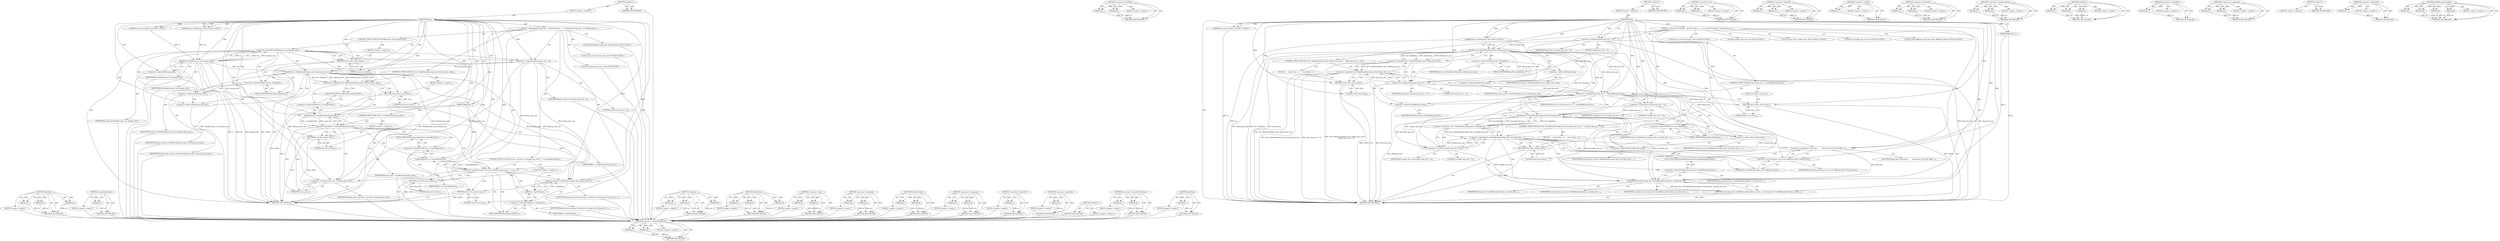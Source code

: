 digraph "getPixels" {
vulnerable_130 [label=<(METHOD,&lt;operator&gt;.indirectFieldAccess)>];
vulnerable_131 [label=<(PARAM,p1)>];
vulnerable_132 [label=<(PARAM,p2)>];
vulnerable_133 [label=<(BLOCK,&lt;empty&gt;,&lt;empty&gt;)>];
vulnerable_134 [label=<(METHOD_RETURN,ANY)>];
vulnerable_153 [label=<(METHOD,&lt;operator&gt;.lessThan)>];
vulnerable_154 [label=<(PARAM,p1)>];
vulnerable_155 [label=<(PARAM,p2)>];
vulnerable_156 [label=<(BLOCK,&lt;empty&gt;,&lt;empty&gt;)>];
vulnerable_157 [label=<(METHOD_RETURN,ANY)>];
vulnerable_6 [label=<(METHOD,&lt;global&gt;)<SUB>1</SUB>>];
vulnerable_7 [label=<(BLOCK,&lt;empty&gt;,&lt;empty&gt;)<SUB>1</SUB>>];
vulnerable_8 [label=<(METHOD,Read)<SUB>1</SUB>>];
vulnerable_9 [label="<(PARAM,const base::Pickle* m)<SUB>1</SUB>>"];
vulnerable_10 [label="<(PARAM,base::PickleIterator* iter)<SUB>2</SUB>>"];
vulnerable_11 [label=<(PARAM,SkBitmap* r)<SUB>3</SUB>>];
vulnerable_12 [label=<(BLOCK,{
  const char* fixed_data;
  int fixed_data_si...,{
  const char* fixed_data;
  int fixed_data_si...)<SUB>3</SUB>>];
vulnerable_13 [label="<(LOCAL,const char* fixed_data: char*)<SUB>4</SUB>>"];
vulnerable_14 [label="<(LOCAL,int fixed_data_size: int)<SUB>5</SUB>>"];
vulnerable_15 [label=<(&lt;operator&gt;.assignment,fixed_data_size = 0)<SUB>5</SUB>>];
vulnerable_16 [label=<(IDENTIFIER,fixed_data_size,fixed_data_size = 0)<SUB>5</SUB>>];
vulnerable_17 [label=<(LITERAL,0,fixed_data_size = 0)<SUB>5</SUB>>];
vulnerable_18 [label=<(CONTROL_STRUCTURE,IF,if (!iter-&gt;ReadData(&amp;fixed_data, &amp;fixed_data_size) ||
     (fixed_data_size &lt;= 0)))<SUB>6</SUB>>];
vulnerable_19 [label=<(&lt;operator&gt;.logicalOr,!iter-&gt;ReadData(&amp;fixed_data, &amp;fixed_data_size) ...)<SUB>6</SUB>>];
vulnerable_20 [label=<(&lt;operator&gt;.logicalNot,!iter-&gt;ReadData(&amp;fixed_data, &amp;fixed_data_size))<SUB>6</SUB>>];
vulnerable_21 [label=<(ReadData,iter-&gt;ReadData(&amp;fixed_data, &amp;fixed_data_size))<SUB>6</SUB>>];
vulnerable_22 [label=<(&lt;operator&gt;.indirectFieldAccess,iter-&gt;ReadData)<SUB>6</SUB>>];
vulnerable_23 [label=<(IDENTIFIER,iter,iter-&gt;ReadData(&amp;fixed_data, &amp;fixed_data_size))<SUB>6</SUB>>];
vulnerable_24 [label=<(FIELD_IDENTIFIER,ReadData,ReadData)<SUB>6</SUB>>];
vulnerable_25 [label=<(&lt;operator&gt;.addressOf,&amp;fixed_data)<SUB>6</SUB>>];
vulnerable_26 [label=<(IDENTIFIER,fixed_data,iter-&gt;ReadData(&amp;fixed_data, &amp;fixed_data_size))<SUB>6</SUB>>];
vulnerable_27 [label=<(&lt;operator&gt;.addressOf,&amp;fixed_data_size)<SUB>6</SUB>>];
vulnerable_28 [label=<(IDENTIFIER,fixed_data_size,iter-&gt;ReadData(&amp;fixed_data, &amp;fixed_data_size))<SUB>6</SUB>>];
vulnerable_29 [label=<(&lt;operator&gt;.lessEqualsThan,fixed_data_size &lt;= 0)<SUB>7</SUB>>];
vulnerable_30 [label=<(IDENTIFIER,fixed_data_size,fixed_data_size &lt;= 0)<SUB>7</SUB>>];
vulnerable_31 [label=<(LITERAL,0,fixed_data_size &lt;= 0)<SUB>7</SUB>>];
vulnerable_32 [label=<(BLOCK,{
     return false;
  },{
     return false;
  })<SUB>7</SUB>>];
vulnerable_33 [label=<(RETURN,return false;,return false;)<SUB>8</SUB>>];
vulnerable_34 [label=<(LITERAL,false,return false;)<SUB>8</SUB>>];
vulnerable_35 [label=<(CONTROL_STRUCTURE,IF,if (fixed_data_size != sizeof(SkBitmap_Data)))<SUB>10</SUB>>];
vulnerable_36 [label=<(&lt;operator&gt;.notEquals,fixed_data_size != sizeof(SkBitmap_Data))<SUB>10</SUB>>];
vulnerable_37 [label=<(IDENTIFIER,fixed_data_size,fixed_data_size != sizeof(SkBitmap_Data))<SUB>10</SUB>>];
vulnerable_38 [label=<(&lt;operator&gt;.sizeOf,sizeof(SkBitmap_Data))<SUB>10</SUB>>];
vulnerable_39 [label=<(IDENTIFIER,SkBitmap_Data,sizeof(SkBitmap_Data))<SUB>10</SUB>>];
vulnerable_40 [label=<(BLOCK,&lt;empty&gt;,&lt;empty&gt;)<SUB>11</SUB>>];
vulnerable_41 [label=<(RETURN,return false;,return false;)<SUB>11</SUB>>];
vulnerable_42 [label=<(LITERAL,false,return false;)<SUB>11</SUB>>];
vulnerable_43 [label="<(LOCAL,const char* variable_data: char*)<SUB>13</SUB>>"];
vulnerable_44 [label="<(LOCAL,int variable_data_size: int)<SUB>14</SUB>>"];
vulnerable_45 [label=<(&lt;operator&gt;.assignment,variable_data_size = 0)<SUB>14</SUB>>];
vulnerable_46 [label=<(IDENTIFIER,variable_data_size,variable_data_size = 0)<SUB>14</SUB>>];
vulnerable_47 [label=<(LITERAL,0,variable_data_size = 0)<SUB>14</SUB>>];
vulnerable_48 [label=<(CONTROL_STRUCTURE,IF,if (!iter-&gt;ReadData(&amp;variable_data, &amp;variable_data_size) ||
     (variable_data_size &lt; 0)))<SUB>15</SUB>>];
vulnerable_49 [label=<(&lt;operator&gt;.logicalOr,!iter-&gt;ReadData(&amp;variable_data, &amp;variable_data_...)<SUB>15</SUB>>];
vulnerable_50 [label=<(&lt;operator&gt;.logicalNot,!iter-&gt;ReadData(&amp;variable_data, &amp;variable_data_...)<SUB>15</SUB>>];
vulnerable_51 [label=<(ReadData,iter-&gt;ReadData(&amp;variable_data, &amp;variable_data_s...)<SUB>15</SUB>>];
vulnerable_52 [label=<(&lt;operator&gt;.indirectFieldAccess,iter-&gt;ReadData)<SUB>15</SUB>>];
vulnerable_53 [label=<(IDENTIFIER,iter,iter-&gt;ReadData(&amp;variable_data, &amp;variable_data_s...)<SUB>15</SUB>>];
vulnerable_54 [label=<(FIELD_IDENTIFIER,ReadData,ReadData)<SUB>15</SUB>>];
vulnerable_55 [label=<(&lt;operator&gt;.addressOf,&amp;variable_data)<SUB>15</SUB>>];
vulnerable_56 [label=<(IDENTIFIER,variable_data,iter-&gt;ReadData(&amp;variable_data, &amp;variable_data_s...)<SUB>15</SUB>>];
vulnerable_57 [label=<(&lt;operator&gt;.addressOf,&amp;variable_data_size)<SUB>15</SUB>>];
vulnerable_58 [label=<(IDENTIFIER,variable_data_size,iter-&gt;ReadData(&amp;variable_data, &amp;variable_data_s...)<SUB>15</SUB>>];
vulnerable_59 [label=<(&lt;operator&gt;.lessThan,variable_data_size &lt; 0)<SUB>16</SUB>>];
vulnerable_60 [label=<(IDENTIFIER,variable_data_size,variable_data_size &lt; 0)<SUB>16</SUB>>];
vulnerable_61 [label=<(LITERAL,0,variable_data_size &lt; 0)<SUB>16</SUB>>];
vulnerable_62 [label=<(BLOCK,{
     return false;
  },{
     return false;
  })<SUB>16</SUB>>];
vulnerable_63 [label=<(RETURN,return false;,return false;)<SUB>17</SUB>>];
vulnerable_64 [label=<(LITERAL,false,return false;)<SUB>17</SUB>>];
vulnerable_65 [label="<(LOCAL,const SkBitmap_Data* bmp_data: SkBitmap_Data*)<SUB>19</SUB>>"];
vulnerable_66 [label=<(&lt;operator&gt;.assignment,* bmp_data =
      reinterpret_cast&lt;const SkBit...)<SUB>19</SUB>>];
vulnerable_67 [label=<(IDENTIFIER,bmp_data,* bmp_data =
      reinterpret_cast&lt;const SkBit...)<SUB>19</SUB>>];
vulnerable_68 [label=<(&lt;operator&gt;.cast,reinterpret_cast&lt;const SkBitmap_Data*&gt;(fixed_data))<SUB>20</SUB>>];
vulnerable_69 [label=<(UNKNOWN,const SkBitmap_Data*,const SkBitmap_Data*)<SUB>20</SUB>>];
vulnerable_70 [label=<(IDENTIFIER,fixed_data,reinterpret_cast&lt;const SkBitmap_Data*&gt;(fixed_data))<SUB>20</SUB>>];
vulnerable_71 [label=<(RETURN,return bmp_data-&gt;InitSkBitmapFromData(r, variab...,return bmp_data-&gt;InitSkBitmapFromData(r, variab...)<SUB>21</SUB>>];
vulnerable_72 [label=<(InitSkBitmapFromData,bmp_data-&gt;InitSkBitmapFromData(r, variable_data...)<SUB>21</SUB>>];
vulnerable_73 [label=<(&lt;operator&gt;.indirectFieldAccess,bmp_data-&gt;InitSkBitmapFromData)<SUB>21</SUB>>];
vulnerable_74 [label=<(IDENTIFIER,bmp_data,bmp_data-&gt;InitSkBitmapFromData(r, variable_data...)<SUB>21</SUB>>];
vulnerable_75 [label=<(FIELD_IDENTIFIER,InitSkBitmapFromData,InitSkBitmapFromData)<SUB>21</SUB>>];
vulnerable_76 [label=<(IDENTIFIER,r,bmp_data-&gt;InitSkBitmapFromData(r, variable_data...)<SUB>21</SUB>>];
vulnerable_77 [label=<(IDENTIFIER,variable_data,bmp_data-&gt;InitSkBitmapFromData(r, variable_data...)<SUB>21</SUB>>];
vulnerable_78 [label=<(IDENTIFIER,variable_data_size,bmp_data-&gt;InitSkBitmapFromData(r, variable_data...)<SUB>21</SUB>>];
vulnerable_79 [label=<(METHOD_RETURN,bool)<SUB>1</SUB>>];
vulnerable_81 [label=<(METHOD_RETURN,ANY)<SUB>1</SUB>>];
vulnerable_158 [label=<(METHOD,&lt;operator&gt;.cast)>];
vulnerable_159 [label=<(PARAM,p1)>];
vulnerable_160 [label=<(PARAM,p2)>];
vulnerable_161 [label=<(BLOCK,&lt;empty&gt;,&lt;empty&gt;)>];
vulnerable_162 [label=<(METHOD_RETURN,ANY)>];
vulnerable_115 [label=<(METHOD,&lt;operator&gt;.logicalOr)>];
vulnerable_116 [label=<(PARAM,p1)>];
vulnerable_117 [label=<(PARAM,p2)>];
vulnerable_118 [label=<(BLOCK,&lt;empty&gt;,&lt;empty&gt;)>];
vulnerable_119 [label=<(METHOD_RETURN,ANY)>];
vulnerable_149 [label=<(METHOD,&lt;operator&gt;.sizeOf)>];
vulnerable_150 [label=<(PARAM,p1)>];
vulnerable_151 [label=<(BLOCK,&lt;empty&gt;,&lt;empty&gt;)>];
vulnerable_152 [label=<(METHOD_RETURN,ANY)>];
vulnerable_144 [label=<(METHOD,&lt;operator&gt;.notEquals)>];
vulnerable_145 [label=<(PARAM,p1)>];
vulnerable_146 [label=<(PARAM,p2)>];
vulnerable_147 [label=<(BLOCK,&lt;empty&gt;,&lt;empty&gt;)>];
vulnerable_148 [label=<(METHOD_RETURN,ANY)>];
vulnerable_139 [label=<(METHOD,&lt;operator&gt;.lessEqualsThan)>];
vulnerable_140 [label=<(PARAM,p1)>];
vulnerable_141 [label=<(PARAM,p2)>];
vulnerable_142 [label=<(BLOCK,&lt;empty&gt;,&lt;empty&gt;)>];
vulnerable_143 [label=<(METHOD_RETURN,ANY)>];
vulnerable_124 [label=<(METHOD,ReadData)>];
vulnerable_125 [label=<(PARAM,p1)>];
vulnerable_126 [label=<(PARAM,p2)>];
vulnerable_127 [label=<(PARAM,p3)>];
vulnerable_128 [label=<(BLOCK,&lt;empty&gt;,&lt;empty&gt;)>];
vulnerable_129 [label=<(METHOD_RETURN,ANY)>];
vulnerable_120 [label=<(METHOD,&lt;operator&gt;.logicalNot)>];
vulnerable_121 [label=<(PARAM,p1)>];
vulnerable_122 [label=<(BLOCK,&lt;empty&gt;,&lt;empty&gt;)>];
vulnerable_123 [label=<(METHOD_RETURN,ANY)>];
vulnerable_110 [label=<(METHOD,&lt;operator&gt;.assignment)>];
vulnerable_111 [label=<(PARAM,p1)>];
vulnerable_112 [label=<(PARAM,p2)>];
vulnerable_113 [label=<(BLOCK,&lt;empty&gt;,&lt;empty&gt;)>];
vulnerable_114 [label=<(METHOD_RETURN,ANY)>];
vulnerable_104 [label=<(METHOD,&lt;global&gt;)<SUB>1</SUB>>];
vulnerable_105 [label=<(BLOCK,&lt;empty&gt;,&lt;empty&gt;)>];
vulnerable_106 [label=<(METHOD_RETURN,ANY)>];
vulnerable_135 [label=<(METHOD,&lt;operator&gt;.addressOf)>];
vulnerable_136 [label=<(PARAM,p1)>];
vulnerable_137 [label=<(BLOCK,&lt;empty&gt;,&lt;empty&gt;)>];
vulnerable_138 [label=<(METHOD_RETURN,ANY)>];
vulnerable_163 [label=<(METHOD,InitSkBitmapFromData)>];
vulnerable_164 [label=<(PARAM,p1)>];
vulnerable_165 [label=<(PARAM,p2)>];
vulnerable_166 [label=<(PARAM,p3)>];
vulnerable_167 [label=<(PARAM,p4)>];
vulnerable_168 [label=<(BLOCK,&lt;empty&gt;,&lt;empty&gt;)>];
vulnerable_169 [label=<(METHOD_RETURN,ANY)>];
fixed_121 [label=<(METHOD,ReadData)>];
fixed_122 [label=<(PARAM,p1)>];
fixed_123 [label=<(PARAM,p2)>];
fixed_124 [label=<(PARAM,p3)>];
fixed_125 [label=<(BLOCK,&lt;empty&gt;,&lt;empty&gt;)>];
fixed_126 [label=<(METHOD_RETURN,ANY)>];
fixed_147 [label=<(METHOD,computeByteSize)>];
fixed_148 [label=<(PARAM,p1)>];
fixed_149 [label=<(BLOCK,&lt;empty&gt;,&lt;empty&gt;)>];
fixed_150 [label=<(METHOD_RETURN,ANY)>];
fixed_6 [label=<(METHOD,&lt;global&gt;)<SUB>1</SUB>>];
fixed_7 [label=<(BLOCK,&lt;empty&gt;,&lt;empty&gt;)<SUB>1</SUB>>];
fixed_8 [label=<(METHOD,Read)<SUB>1</SUB>>];
fixed_9 [label="<(PARAM,const base::Pickle* m)<SUB>1</SUB>>"];
fixed_10 [label="<(PARAM,base::PickleIterator* iter)<SUB>2</SUB>>"];
fixed_11 [label=<(PARAM,SkBitmap* r)<SUB>3</SUB>>];
fixed_12 [label=<(BLOCK,{
  SkImageInfo image_info;
  if (!ReadParam(m,...,{
  SkImageInfo image_info;
  if (!ReadParam(m,...)<SUB>3</SUB>>];
fixed_13 [label="<(LOCAL,SkImageInfo image_info: SkImageInfo)<SUB>4</SUB>>"];
fixed_14 [label=<(CONTROL_STRUCTURE,IF,if (!ReadParam(m, iter, &amp;image_info)))<SUB>5</SUB>>];
fixed_15 [label=<(&lt;operator&gt;.logicalNot,!ReadParam(m, iter, &amp;image_info))<SUB>5</SUB>>];
fixed_16 [label=<(ReadParam,ReadParam(m, iter, &amp;image_info))<SUB>5</SUB>>];
fixed_17 [label=<(IDENTIFIER,m,ReadParam(m, iter, &amp;image_info))<SUB>5</SUB>>];
fixed_18 [label=<(IDENTIFIER,iter,ReadParam(m, iter, &amp;image_info))<SUB>5</SUB>>];
fixed_19 [label=<(&lt;operator&gt;.addressOf,&amp;image_info)<SUB>5</SUB>>];
fixed_20 [label=<(IDENTIFIER,image_info,ReadParam(m, iter, &amp;image_info))<SUB>5</SUB>>];
fixed_21 [label=<(BLOCK,&lt;empty&gt;,&lt;empty&gt;)<SUB>6</SUB>>];
fixed_22 [label=<(RETURN,return false;,return false;)<SUB>6</SUB>>];
fixed_23 [label=<(LITERAL,false,return false;)<SUB>6</SUB>>];
fixed_24 [label="<(LOCAL,const char* bitmap_data: char*)<SUB>8</SUB>>"];
fixed_25 [label="<(LOCAL,int bitmap_data_size: int)<SUB>9</SUB>>"];
fixed_26 [label=<(&lt;operator&gt;.assignment,bitmap_data_size = 0)<SUB>9</SUB>>];
fixed_27 [label=<(IDENTIFIER,bitmap_data_size,bitmap_data_size = 0)<SUB>9</SUB>>];
fixed_28 [label=<(LITERAL,0,bitmap_data_size = 0)<SUB>9</SUB>>];
fixed_29 [label=<(CONTROL_STRUCTURE,IF,if (!iter-&gt;ReadData(&amp;bitmap_data, &amp;bitmap_data_size)))<SUB>10</SUB>>];
fixed_30 [label=<(&lt;operator&gt;.logicalNot,!iter-&gt;ReadData(&amp;bitmap_data, &amp;bitmap_data_size))<SUB>10</SUB>>];
fixed_31 [label=<(ReadData,iter-&gt;ReadData(&amp;bitmap_data, &amp;bitmap_data_size))<SUB>10</SUB>>];
fixed_32 [label=<(&lt;operator&gt;.indirectFieldAccess,iter-&gt;ReadData)<SUB>10</SUB>>];
fixed_33 [label=<(IDENTIFIER,iter,iter-&gt;ReadData(&amp;bitmap_data, &amp;bitmap_data_size))<SUB>10</SUB>>];
fixed_34 [label=<(FIELD_IDENTIFIER,ReadData,ReadData)<SUB>10</SUB>>];
fixed_35 [label=<(&lt;operator&gt;.addressOf,&amp;bitmap_data)<SUB>10</SUB>>];
fixed_36 [label=<(IDENTIFIER,bitmap_data,iter-&gt;ReadData(&amp;bitmap_data, &amp;bitmap_data_size))<SUB>10</SUB>>];
fixed_37 [label=<(&lt;operator&gt;.addressOf,&amp;bitmap_data_size)<SUB>10</SUB>>];
fixed_38 [label=<(IDENTIFIER,bitmap_data_size,iter-&gt;ReadData(&amp;bitmap_data, &amp;bitmap_data_size))<SUB>10</SUB>>];
fixed_39 [label=<(BLOCK,&lt;empty&gt;,&lt;empty&gt;)<SUB>11</SUB>>];
fixed_40 [label=<(RETURN,return false;,return false;)<SUB>11</SUB>>];
fixed_41 [label=<(LITERAL,false,return false;)<SUB>11</SUB>>];
fixed_42 [label=<(CONTROL_STRUCTURE,IF,if (!r-&gt;tryAllocPixels(image_info)))<SUB>14</SUB>>];
fixed_43 [label=<(&lt;operator&gt;.logicalNot,!r-&gt;tryAllocPixels(image_info))<SUB>14</SUB>>];
fixed_44 [label=<(tryAllocPixels,r-&gt;tryAllocPixels(image_info))<SUB>14</SUB>>];
fixed_45 [label=<(&lt;operator&gt;.indirectFieldAccess,r-&gt;tryAllocPixels)<SUB>14</SUB>>];
fixed_46 [label=<(IDENTIFIER,r,r-&gt;tryAllocPixels(image_info))<SUB>14</SUB>>];
fixed_47 [label=<(FIELD_IDENTIFIER,tryAllocPixels,tryAllocPixels)<SUB>14</SUB>>];
fixed_48 [label=<(IDENTIFIER,image_info,r-&gt;tryAllocPixels(image_info))<SUB>14</SUB>>];
fixed_49 [label=<(BLOCK,&lt;empty&gt;,&lt;empty&gt;)<SUB>15</SUB>>];
fixed_50 [label=<(RETURN,return false;,return false;)<SUB>15</SUB>>];
fixed_51 [label=<(LITERAL,false,return false;)<SUB>15</SUB>>];
fixed_52 [label=<(CONTROL_STRUCTURE,IF,if (static_cast&lt;size_t&gt;(bitmap_data_size) != r-&gt;computeByteSize()))<SUB>17</SUB>>];
fixed_53 [label=<(&lt;operator&gt;.notEquals,static_cast&lt;size_t&gt;(bitmap_data_size) != r-&gt;com...)<SUB>17</SUB>>];
fixed_54 [label=<(&lt;operator&gt;.cast,static_cast&lt;size_t&gt;(bitmap_data_size))<SUB>17</SUB>>];
fixed_55 [label=<(UNKNOWN,size_t,size_t)<SUB>17</SUB>>];
fixed_56 [label=<(IDENTIFIER,bitmap_data_size,static_cast&lt;size_t&gt;(bitmap_data_size))<SUB>17</SUB>>];
fixed_57 [label=<(computeByteSize,r-&gt;computeByteSize())<SUB>17</SUB>>];
fixed_58 [label=<(&lt;operator&gt;.indirectFieldAccess,r-&gt;computeByteSize)<SUB>17</SUB>>];
fixed_59 [label=<(IDENTIFIER,r,r-&gt;computeByteSize())<SUB>17</SUB>>];
fixed_60 [label=<(FIELD_IDENTIFIER,computeByteSize,computeByteSize)<SUB>17</SUB>>];
fixed_61 [label=<(BLOCK,&lt;empty&gt;,&lt;empty&gt;)<SUB>18</SUB>>];
fixed_62 [label=<(RETURN,return false;,return false;)<SUB>18</SUB>>];
fixed_63 [label=<(LITERAL,false,return false;)<SUB>18</SUB>>];
fixed_64 [label=<(memcpy,memcpy(r-&gt;getPixels(), bitmap_data, bitmap_data...)<SUB>19</SUB>>];
fixed_65 [label=<(getPixels,r-&gt;getPixels())<SUB>19</SUB>>];
fixed_66 [label=<(&lt;operator&gt;.indirectFieldAccess,r-&gt;getPixels)<SUB>19</SUB>>];
fixed_67 [label=<(IDENTIFIER,r,r-&gt;getPixels())<SUB>19</SUB>>];
fixed_68 [label=<(FIELD_IDENTIFIER,getPixels,getPixels)<SUB>19</SUB>>];
fixed_69 [label=<(IDENTIFIER,bitmap_data,memcpy(r-&gt;getPixels(), bitmap_data, bitmap_data...)<SUB>19</SUB>>];
fixed_70 [label=<(IDENTIFIER,bitmap_data_size,memcpy(r-&gt;getPixels(), bitmap_data, bitmap_data...)<SUB>19</SUB>>];
fixed_71 [label=<(RETURN,return true;,return true;)<SUB>20</SUB>>];
fixed_72 [label=<(LITERAL,true,return true;)<SUB>20</SUB>>];
fixed_73 [label=<(METHOD_RETURN,bool)<SUB>1</SUB>>];
fixed_75 [label=<(METHOD_RETURN,ANY)<SUB>1</SUB>>];
fixed_151 [label=<(METHOD,memcpy)>];
fixed_152 [label=<(PARAM,p1)>];
fixed_153 [label=<(PARAM,p2)>];
fixed_154 [label=<(PARAM,p3)>];
fixed_155 [label=<(BLOCK,&lt;empty&gt;,&lt;empty&gt;)>];
fixed_156 [label=<(METHOD_RETURN,ANY)>];
fixed_106 [label=<(METHOD,ReadParam)>];
fixed_107 [label=<(PARAM,p1)>];
fixed_108 [label=<(PARAM,p2)>];
fixed_109 [label=<(PARAM,p3)>];
fixed_110 [label=<(BLOCK,&lt;empty&gt;,&lt;empty&gt;)>];
fixed_111 [label=<(METHOD_RETURN,ANY)>];
fixed_142 [label=<(METHOD,&lt;operator&gt;.cast)>];
fixed_143 [label=<(PARAM,p1)>];
fixed_144 [label=<(PARAM,p2)>];
fixed_145 [label=<(BLOCK,&lt;empty&gt;,&lt;empty&gt;)>];
fixed_146 [label=<(METHOD_RETURN,ANY)>];
fixed_137 [label=<(METHOD,&lt;operator&gt;.notEquals)>];
fixed_138 [label=<(PARAM,p1)>];
fixed_139 [label=<(PARAM,p2)>];
fixed_140 [label=<(BLOCK,&lt;empty&gt;,&lt;empty&gt;)>];
fixed_141 [label=<(METHOD_RETURN,ANY)>];
fixed_132 [label=<(METHOD,tryAllocPixels)>];
fixed_133 [label=<(PARAM,p1)>];
fixed_134 [label=<(PARAM,p2)>];
fixed_135 [label=<(BLOCK,&lt;empty&gt;,&lt;empty&gt;)>];
fixed_136 [label=<(METHOD_RETURN,ANY)>];
fixed_116 [label=<(METHOD,&lt;operator&gt;.assignment)>];
fixed_117 [label=<(PARAM,p1)>];
fixed_118 [label=<(PARAM,p2)>];
fixed_119 [label=<(BLOCK,&lt;empty&gt;,&lt;empty&gt;)>];
fixed_120 [label=<(METHOD_RETURN,ANY)>];
fixed_112 [label=<(METHOD,&lt;operator&gt;.addressOf)>];
fixed_113 [label=<(PARAM,p1)>];
fixed_114 [label=<(BLOCK,&lt;empty&gt;,&lt;empty&gt;)>];
fixed_115 [label=<(METHOD_RETURN,ANY)>];
fixed_102 [label=<(METHOD,&lt;operator&gt;.logicalNot)>];
fixed_103 [label=<(PARAM,p1)>];
fixed_104 [label=<(BLOCK,&lt;empty&gt;,&lt;empty&gt;)>];
fixed_105 [label=<(METHOD_RETURN,ANY)>];
fixed_96 [label=<(METHOD,&lt;global&gt;)<SUB>1</SUB>>];
fixed_97 [label=<(BLOCK,&lt;empty&gt;,&lt;empty&gt;)>];
fixed_98 [label=<(METHOD_RETURN,ANY)>];
fixed_127 [label=<(METHOD,&lt;operator&gt;.indirectFieldAccess)>];
fixed_128 [label=<(PARAM,p1)>];
fixed_129 [label=<(PARAM,p2)>];
fixed_130 [label=<(BLOCK,&lt;empty&gt;,&lt;empty&gt;)>];
fixed_131 [label=<(METHOD_RETURN,ANY)>];
fixed_157 [label=<(METHOD,getPixels)>];
fixed_158 [label=<(PARAM,p1)>];
fixed_159 [label=<(BLOCK,&lt;empty&gt;,&lt;empty&gt;)>];
fixed_160 [label=<(METHOD_RETURN,ANY)>];
vulnerable_130 -> vulnerable_131  [key=0, label="AST: "];
vulnerable_130 -> vulnerable_131  [key=1, label="DDG: "];
vulnerable_130 -> vulnerable_133  [key=0, label="AST: "];
vulnerable_130 -> vulnerable_132  [key=0, label="AST: "];
vulnerable_130 -> vulnerable_132  [key=1, label="DDG: "];
vulnerable_130 -> vulnerable_134  [key=0, label="AST: "];
vulnerable_130 -> vulnerable_134  [key=1, label="CFG: "];
vulnerable_131 -> vulnerable_134  [key=0, label="DDG: p1"];
vulnerable_132 -> vulnerable_134  [key=0, label="DDG: p2"];
vulnerable_153 -> vulnerable_154  [key=0, label="AST: "];
vulnerable_153 -> vulnerable_154  [key=1, label="DDG: "];
vulnerable_153 -> vulnerable_156  [key=0, label="AST: "];
vulnerable_153 -> vulnerable_155  [key=0, label="AST: "];
vulnerable_153 -> vulnerable_155  [key=1, label="DDG: "];
vulnerable_153 -> vulnerable_157  [key=0, label="AST: "];
vulnerable_153 -> vulnerable_157  [key=1, label="CFG: "];
vulnerable_154 -> vulnerable_157  [key=0, label="DDG: p1"];
vulnerable_155 -> vulnerable_157  [key=0, label="DDG: p2"];
vulnerable_6 -> vulnerable_7  [key=0, label="AST: "];
vulnerable_6 -> vulnerable_81  [key=0, label="AST: "];
vulnerable_6 -> vulnerable_81  [key=1, label="CFG: "];
vulnerable_7 -> vulnerable_8  [key=0, label="AST: "];
vulnerable_8 -> vulnerable_9  [key=0, label="AST: "];
vulnerable_8 -> vulnerable_9  [key=1, label="DDG: "];
vulnerable_8 -> vulnerable_10  [key=0, label="AST: "];
vulnerable_8 -> vulnerable_10  [key=1, label="DDG: "];
vulnerable_8 -> vulnerable_11  [key=0, label="AST: "];
vulnerable_8 -> vulnerable_11  [key=1, label="DDG: "];
vulnerable_8 -> vulnerable_12  [key=0, label="AST: "];
vulnerable_8 -> vulnerable_79  [key=0, label="AST: "];
vulnerable_8 -> vulnerable_15  [key=0, label="CFG: "];
vulnerable_8 -> vulnerable_15  [key=1, label="DDG: "];
vulnerable_8 -> vulnerable_45  [key=0, label="DDG: "];
vulnerable_8 -> vulnerable_66  [key=0, label="DDG: "];
vulnerable_8 -> vulnerable_33  [key=0, label="DDG: "];
vulnerable_8 -> vulnerable_36  [key=0, label="DDG: "];
vulnerable_8 -> vulnerable_41  [key=0, label="DDG: "];
vulnerable_8 -> vulnerable_63  [key=0, label="DDG: "];
vulnerable_8 -> vulnerable_68  [key=0, label="DDG: "];
vulnerable_8 -> vulnerable_72  [key=0, label="DDG: "];
vulnerable_8 -> vulnerable_29  [key=0, label="DDG: "];
vulnerable_8 -> vulnerable_34  [key=0, label="DDG: "];
vulnerable_8 -> vulnerable_42  [key=0, label="DDG: "];
vulnerable_8 -> vulnerable_59  [key=0, label="DDG: "];
vulnerable_8 -> vulnerable_64  [key=0, label="DDG: "];
vulnerable_8 -> vulnerable_21  [key=0, label="DDG: "];
vulnerable_8 -> vulnerable_51  [key=0, label="DDG: "];
vulnerable_9 -> vulnerable_79  [key=0, label="DDG: m"];
vulnerable_10 -> vulnerable_79  [key=0, label="DDG: iter"];
vulnerable_10 -> vulnerable_21  [key=0, label="DDG: iter"];
vulnerable_10 -> vulnerable_51  [key=0, label="DDG: iter"];
vulnerable_11 -> vulnerable_79  [key=0, label="DDG: r"];
vulnerable_11 -> vulnerable_72  [key=0, label="DDG: r"];
vulnerable_12 -> vulnerable_13  [key=0, label="AST: "];
vulnerable_12 -> vulnerable_14  [key=0, label="AST: "];
vulnerable_12 -> vulnerable_15  [key=0, label="AST: "];
vulnerable_12 -> vulnerable_18  [key=0, label="AST: "];
vulnerable_12 -> vulnerable_35  [key=0, label="AST: "];
vulnerable_12 -> vulnerable_43  [key=0, label="AST: "];
vulnerable_12 -> vulnerable_44  [key=0, label="AST: "];
vulnerable_12 -> vulnerable_45  [key=0, label="AST: "];
vulnerable_12 -> vulnerable_48  [key=0, label="AST: "];
vulnerable_12 -> vulnerable_65  [key=0, label="AST: "];
vulnerable_12 -> vulnerable_66  [key=0, label="AST: "];
vulnerable_12 -> vulnerable_71  [key=0, label="AST: "];
vulnerable_15 -> vulnerable_16  [key=0, label="AST: "];
vulnerable_15 -> vulnerable_17  [key=0, label="AST: "];
vulnerable_15 -> vulnerable_24  [key=0, label="CFG: "];
vulnerable_15 -> vulnerable_79  [key=0, label="DDG: fixed_data_size"];
vulnerable_15 -> vulnerable_79  [key=1, label="DDG: fixed_data_size = 0"];
vulnerable_15 -> vulnerable_36  [key=0, label="DDG: fixed_data_size"];
vulnerable_15 -> vulnerable_29  [key=0, label="DDG: fixed_data_size"];
vulnerable_15 -> vulnerable_21  [key=0, label="DDG: fixed_data_size"];
vulnerable_18 -> vulnerable_19  [key=0, label="AST: "];
vulnerable_18 -> vulnerable_32  [key=0, label="AST: "];
vulnerable_19 -> vulnerable_20  [key=0, label="AST: "];
vulnerable_19 -> vulnerable_29  [key=0, label="AST: "];
vulnerable_19 -> vulnerable_33  [key=0, label="CFG: "];
vulnerable_19 -> vulnerable_33  [key=1, label="CDG: "];
vulnerable_19 -> vulnerable_38  [key=0, label="CFG: "];
vulnerable_19 -> vulnerable_38  [key=1, label="CDG: "];
vulnerable_19 -> vulnerable_79  [key=0, label="DDG: !iter-&gt;ReadData(&amp;fixed_data, &amp;fixed_data_size)"];
vulnerable_19 -> vulnerable_79  [key=1, label="DDG: fixed_data_size &lt;= 0"];
vulnerable_19 -> vulnerable_79  [key=2, label="DDG: !iter-&gt;ReadData(&amp;fixed_data, &amp;fixed_data_size) ||
     (fixed_data_size &lt;= 0)"];
vulnerable_19 -> vulnerable_36  [key=0, label="CDG: "];
vulnerable_20 -> vulnerable_21  [key=0, label="AST: "];
vulnerable_20 -> vulnerable_19  [key=0, label="CFG: "];
vulnerable_20 -> vulnerable_19  [key=1, label="DDG: iter-&gt;ReadData(&amp;fixed_data, &amp;fixed_data_size)"];
vulnerable_20 -> vulnerable_29  [key=0, label="CFG: "];
vulnerable_20 -> vulnerable_29  [key=1, label="CDG: "];
vulnerable_20 -> vulnerable_79  [key=0, label="DDG: iter-&gt;ReadData(&amp;fixed_data, &amp;fixed_data_size)"];
vulnerable_21 -> vulnerable_22  [key=0, label="AST: "];
vulnerable_21 -> vulnerable_25  [key=0, label="AST: "];
vulnerable_21 -> vulnerable_27  [key=0, label="AST: "];
vulnerable_21 -> vulnerable_20  [key=0, label="CFG: "];
vulnerable_21 -> vulnerable_20  [key=1, label="DDG: iter-&gt;ReadData"];
vulnerable_21 -> vulnerable_20  [key=2, label="DDG: &amp;fixed_data"];
vulnerable_21 -> vulnerable_20  [key=3, label="DDG: &amp;fixed_data_size"];
vulnerable_21 -> vulnerable_79  [key=0, label="DDG: iter-&gt;ReadData"];
vulnerable_21 -> vulnerable_79  [key=1, label="DDG: &amp;fixed_data"];
vulnerable_21 -> vulnerable_79  [key=2, label="DDG: &amp;fixed_data_size"];
vulnerable_21 -> vulnerable_66  [key=0, label="DDG: &amp;fixed_data"];
vulnerable_21 -> vulnerable_36  [key=0, label="DDG: &amp;fixed_data_size"];
vulnerable_21 -> vulnerable_68  [key=0, label="DDG: &amp;fixed_data"];
vulnerable_21 -> vulnerable_29  [key=0, label="DDG: &amp;fixed_data_size"];
vulnerable_21 -> vulnerable_51  [key=0, label="DDG: iter-&gt;ReadData"];
vulnerable_22 -> vulnerable_23  [key=0, label="AST: "];
vulnerable_22 -> vulnerable_24  [key=0, label="AST: "];
vulnerable_22 -> vulnerable_25  [key=0, label="CFG: "];
vulnerable_24 -> vulnerable_22  [key=0, label="CFG: "];
vulnerable_25 -> vulnerable_26  [key=0, label="AST: "];
vulnerable_25 -> vulnerable_27  [key=0, label="CFG: "];
vulnerable_27 -> vulnerable_28  [key=0, label="AST: "];
vulnerable_27 -> vulnerable_21  [key=0, label="CFG: "];
vulnerable_29 -> vulnerable_30  [key=0, label="AST: "];
vulnerable_29 -> vulnerable_31  [key=0, label="AST: "];
vulnerable_29 -> vulnerable_19  [key=0, label="CFG: "];
vulnerable_29 -> vulnerable_19  [key=1, label="DDG: fixed_data_size"];
vulnerable_29 -> vulnerable_19  [key=2, label="DDG: 0"];
vulnerable_29 -> vulnerable_79  [key=0, label="DDG: fixed_data_size"];
vulnerable_29 -> vulnerable_36  [key=0, label="DDG: fixed_data_size"];
vulnerable_32 -> vulnerable_33  [key=0, label="AST: "];
vulnerable_33 -> vulnerable_34  [key=0, label="AST: "];
vulnerable_33 -> vulnerable_79  [key=0, label="CFG: "];
vulnerable_33 -> vulnerable_79  [key=1, label="DDG: &lt;RET&gt;"];
vulnerable_34 -> vulnerable_33  [key=0, label="DDG: false"];
vulnerable_35 -> vulnerable_36  [key=0, label="AST: "];
vulnerable_35 -> vulnerable_40  [key=0, label="AST: "];
vulnerable_36 -> vulnerable_37  [key=0, label="AST: "];
vulnerable_36 -> vulnerable_38  [key=0, label="AST: "];
vulnerable_36 -> vulnerable_41  [key=0, label="CFG: "];
vulnerable_36 -> vulnerable_41  [key=1, label="CDG: "];
vulnerable_36 -> vulnerable_45  [key=0, label="CFG: "];
vulnerable_36 -> vulnerable_45  [key=1, label="CDG: "];
vulnerable_36 -> vulnerable_49  [key=0, label="CDG: "];
vulnerable_36 -> vulnerable_51  [key=0, label="CDG: "];
vulnerable_36 -> vulnerable_57  [key=0, label="CDG: "];
vulnerable_36 -> vulnerable_52  [key=0, label="CDG: "];
vulnerable_36 -> vulnerable_50  [key=0, label="CDG: "];
vulnerable_36 -> vulnerable_55  [key=0, label="CDG: "];
vulnerable_36 -> vulnerable_54  [key=0, label="CDG: "];
vulnerable_38 -> vulnerable_39  [key=0, label="AST: "];
vulnerable_38 -> vulnerable_36  [key=0, label="CFG: "];
vulnerable_38 -> vulnerable_79  [key=0, label="DDG: SkBitmap_Data"];
vulnerable_40 -> vulnerable_41  [key=0, label="AST: "];
vulnerable_41 -> vulnerable_42  [key=0, label="AST: "];
vulnerable_41 -> vulnerable_79  [key=0, label="CFG: "];
vulnerable_41 -> vulnerable_79  [key=1, label="DDG: &lt;RET&gt;"];
vulnerable_42 -> vulnerable_41  [key=0, label="DDG: false"];
vulnerable_45 -> vulnerable_46  [key=0, label="AST: "];
vulnerable_45 -> vulnerable_47  [key=0, label="AST: "];
vulnerable_45 -> vulnerable_54  [key=0, label="CFG: "];
vulnerable_45 -> vulnerable_72  [key=0, label="DDG: variable_data_size"];
vulnerable_45 -> vulnerable_59  [key=0, label="DDG: variable_data_size"];
vulnerable_45 -> vulnerable_51  [key=0, label="DDG: variable_data_size"];
vulnerable_48 -> vulnerable_49  [key=0, label="AST: "];
vulnerable_48 -> vulnerable_62  [key=0, label="AST: "];
vulnerable_49 -> vulnerable_50  [key=0, label="AST: "];
vulnerable_49 -> vulnerable_59  [key=0, label="AST: "];
vulnerable_49 -> vulnerable_63  [key=0, label="CFG: "];
vulnerable_49 -> vulnerable_63  [key=1, label="CDG: "];
vulnerable_49 -> vulnerable_69  [key=0, label="CFG: "];
vulnerable_49 -> vulnerable_69  [key=1, label="CDG: "];
vulnerable_49 -> vulnerable_68  [key=0, label="CDG: "];
vulnerable_49 -> vulnerable_73  [key=0, label="CDG: "];
vulnerable_49 -> vulnerable_66  [key=0, label="CDG: "];
vulnerable_49 -> vulnerable_71  [key=0, label="CDG: "];
vulnerable_49 -> vulnerable_75  [key=0, label="CDG: "];
vulnerable_49 -> vulnerable_72  [key=0, label="CDG: "];
vulnerable_50 -> vulnerable_51  [key=0, label="AST: "];
vulnerable_50 -> vulnerable_49  [key=0, label="CFG: "];
vulnerable_50 -> vulnerable_49  [key=1, label="DDG: iter-&gt;ReadData(&amp;variable_data, &amp;variable_data_size)"];
vulnerable_50 -> vulnerable_59  [key=0, label="CFG: "];
vulnerable_50 -> vulnerable_59  [key=1, label="CDG: "];
vulnerable_51 -> vulnerable_52  [key=0, label="AST: "];
vulnerable_51 -> vulnerable_55  [key=0, label="AST: "];
vulnerable_51 -> vulnerable_57  [key=0, label="AST: "];
vulnerable_51 -> vulnerable_50  [key=0, label="CFG: "];
vulnerable_51 -> vulnerable_50  [key=1, label="DDG: iter-&gt;ReadData"];
vulnerable_51 -> vulnerable_50  [key=2, label="DDG: &amp;variable_data"];
vulnerable_51 -> vulnerable_50  [key=3, label="DDG: &amp;variable_data_size"];
vulnerable_51 -> vulnerable_72  [key=0, label="DDG: &amp;variable_data"];
vulnerable_51 -> vulnerable_72  [key=1, label="DDG: &amp;variable_data_size"];
vulnerable_51 -> vulnerable_59  [key=0, label="DDG: &amp;variable_data_size"];
vulnerable_52 -> vulnerable_53  [key=0, label="AST: "];
vulnerable_52 -> vulnerable_54  [key=0, label="AST: "];
vulnerable_52 -> vulnerable_55  [key=0, label="CFG: "];
vulnerable_54 -> vulnerable_52  [key=0, label="CFG: "];
vulnerable_55 -> vulnerable_56  [key=0, label="AST: "];
vulnerable_55 -> vulnerable_57  [key=0, label="CFG: "];
vulnerable_57 -> vulnerable_58  [key=0, label="AST: "];
vulnerable_57 -> vulnerable_51  [key=0, label="CFG: "];
vulnerable_59 -> vulnerable_60  [key=0, label="AST: "];
vulnerable_59 -> vulnerable_61  [key=0, label="AST: "];
vulnerable_59 -> vulnerable_49  [key=0, label="CFG: "];
vulnerable_59 -> vulnerable_49  [key=1, label="DDG: variable_data_size"];
vulnerable_59 -> vulnerable_49  [key=2, label="DDG: 0"];
vulnerable_59 -> vulnerable_72  [key=0, label="DDG: variable_data_size"];
vulnerable_62 -> vulnerable_63  [key=0, label="AST: "];
vulnerable_63 -> vulnerable_64  [key=0, label="AST: "];
vulnerable_63 -> vulnerable_79  [key=0, label="CFG: "];
vulnerable_63 -> vulnerable_79  [key=1, label="DDG: &lt;RET&gt;"];
vulnerable_64 -> vulnerable_63  [key=0, label="DDG: false"];
vulnerable_66 -> vulnerable_67  [key=0, label="AST: "];
vulnerable_66 -> vulnerable_68  [key=0, label="AST: "];
vulnerable_66 -> vulnerable_75  [key=0, label="CFG: "];
vulnerable_66 -> vulnerable_72  [key=0, label="DDG: bmp_data"];
vulnerable_68 -> vulnerable_69  [key=0, label="AST: "];
vulnerable_68 -> vulnerable_70  [key=0, label="AST: "];
vulnerable_68 -> vulnerable_66  [key=0, label="CFG: "];
vulnerable_69 -> vulnerable_68  [key=0, label="CFG: "];
vulnerable_71 -> vulnerable_72  [key=0, label="AST: "];
vulnerable_71 -> vulnerable_79  [key=0, label="CFG: "];
vulnerable_71 -> vulnerable_79  [key=1, label="DDG: &lt;RET&gt;"];
vulnerable_72 -> vulnerable_73  [key=0, label="AST: "];
vulnerable_72 -> vulnerable_76  [key=0, label="AST: "];
vulnerable_72 -> vulnerable_77  [key=0, label="AST: "];
vulnerable_72 -> vulnerable_78  [key=0, label="AST: "];
vulnerable_72 -> vulnerable_71  [key=0, label="CFG: "];
vulnerable_72 -> vulnerable_71  [key=1, label="DDG: bmp_data-&gt;InitSkBitmapFromData(r, variable_data, variable_data_size)"];
vulnerable_73 -> vulnerable_74  [key=0, label="AST: "];
vulnerable_73 -> vulnerable_75  [key=0, label="AST: "];
vulnerable_73 -> vulnerable_72  [key=0, label="CFG: "];
vulnerable_75 -> vulnerable_73  [key=0, label="CFG: "];
vulnerable_158 -> vulnerable_159  [key=0, label="AST: "];
vulnerable_158 -> vulnerable_159  [key=1, label="DDG: "];
vulnerable_158 -> vulnerable_161  [key=0, label="AST: "];
vulnerable_158 -> vulnerable_160  [key=0, label="AST: "];
vulnerable_158 -> vulnerable_160  [key=1, label="DDG: "];
vulnerable_158 -> vulnerable_162  [key=0, label="AST: "];
vulnerable_158 -> vulnerable_162  [key=1, label="CFG: "];
vulnerable_159 -> vulnerable_162  [key=0, label="DDG: p1"];
vulnerable_160 -> vulnerable_162  [key=0, label="DDG: p2"];
vulnerable_115 -> vulnerable_116  [key=0, label="AST: "];
vulnerable_115 -> vulnerable_116  [key=1, label="DDG: "];
vulnerable_115 -> vulnerable_118  [key=0, label="AST: "];
vulnerable_115 -> vulnerable_117  [key=0, label="AST: "];
vulnerable_115 -> vulnerable_117  [key=1, label="DDG: "];
vulnerable_115 -> vulnerable_119  [key=0, label="AST: "];
vulnerable_115 -> vulnerable_119  [key=1, label="CFG: "];
vulnerable_116 -> vulnerable_119  [key=0, label="DDG: p1"];
vulnerable_117 -> vulnerable_119  [key=0, label="DDG: p2"];
vulnerable_149 -> vulnerable_150  [key=0, label="AST: "];
vulnerable_149 -> vulnerable_150  [key=1, label="DDG: "];
vulnerable_149 -> vulnerable_151  [key=0, label="AST: "];
vulnerable_149 -> vulnerable_152  [key=0, label="AST: "];
vulnerable_149 -> vulnerable_152  [key=1, label="CFG: "];
vulnerable_150 -> vulnerable_152  [key=0, label="DDG: p1"];
vulnerable_144 -> vulnerable_145  [key=0, label="AST: "];
vulnerable_144 -> vulnerable_145  [key=1, label="DDG: "];
vulnerable_144 -> vulnerable_147  [key=0, label="AST: "];
vulnerable_144 -> vulnerable_146  [key=0, label="AST: "];
vulnerable_144 -> vulnerable_146  [key=1, label="DDG: "];
vulnerable_144 -> vulnerable_148  [key=0, label="AST: "];
vulnerable_144 -> vulnerable_148  [key=1, label="CFG: "];
vulnerable_145 -> vulnerable_148  [key=0, label="DDG: p1"];
vulnerable_146 -> vulnerable_148  [key=0, label="DDG: p2"];
vulnerable_139 -> vulnerable_140  [key=0, label="AST: "];
vulnerable_139 -> vulnerable_140  [key=1, label="DDG: "];
vulnerable_139 -> vulnerable_142  [key=0, label="AST: "];
vulnerable_139 -> vulnerable_141  [key=0, label="AST: "];
vulnerable_139 -> vulnerable_141  [key=1, label="DDG: "];
vulnerable_139 -> vulnerable_143  [key=0, label="AST: "];
vulnerable_139 -> vulnerable_143  [key=1, label="CFG: "];
vulnerable_140 -> vulnerable_143  [key=0, label="DDG: p1"];
vulnerable_141 -> vulnerable_143  [key=0, label="DDG: p2"];
vulnerable_124 -> vulnerable_125  [key=0, label="AST: "];
vulnerable_124 -> vulnerable_125  [key=1, label="DDG: "];
vulnerable_124 -> vulnerable_128  [key=0, label="AST: "];
vulnerable_124 -> vulnerable_126  [key=0, label="AST: "];
vulnerable_124 -> vulnerable_126  [key=1, label="DDG: "];
vulnerable_124 -> vulnerable_129  [key=0, label="AST: "];
vulnerable_124 -> vulnerable_129  [key=1, label="CFG: "];
vulnerable_124 -> vulnerable_127  [key=0, label="AST: "];
vulnerable_124 -> vulnerable_127  [key=1, label="DDG: "];
vulnerable_125 -> vulnerable_129  [key=0, label="DDG: p1"];
vulnerable_126 -> vulnerable_129  [key=0, label="DDG: p2"];
vulnerable_127 -> vulnerable_129  [key=0, label="DDG: p3"];
vulnerable_120 -> vulnerable_121  [key=0, label="AST: "];
vulnerable_120 -> vulnerable_121  [key=1, label="DDG: "];
vulnerable_120 -> vulnerable_122  [key=0, label="AST: "];
vulnerable_120 -> vulnerable_123  [key=0, label="AST: "];
vulnerable_120 -> vulnerable_123  [key=1, label="CFG: "];
vulnerable_121 -> vulnerable_123  [key=0, label="DDG: p1"];
vulnerable_110 -> vulnerable_111  [key=0, label="AST: "];
vulnerable_110 -> vulnerable_111  [key=1, label="DDG: "];
vulnerable_110 -> vulnerable_113  [key=0, label="AST: "];
vulnerable_110 -> vulnerable_112  [key=0, label="AST: "];
vulnerable_110 -> vulnerable_112  [key=1, label="DDG: "];
vulnerable_110 -> vulnerable_114  [key=0, label="AST: "];
vulnerable_110 -> vulnerable_114  [key=1, label="CFG: "];
vulnerable_111 -> vulnerable_114  [key=0, label="DDG: p1"];
vulnerable_112 -> vulnerable_114  [key=0, label="DDG: p2"];
vulnerable_104 -> vulnerable_105  [key=0, label="AST: "];
vulnerable_104 -> vulnerable_106  [key=0, label="AST: "];
vulnerable_104 -> vulnerable_106  [key=1, label="CFG: "];
vulnerable_135 -> vulnerable_136  [key=0, label="AST: "];
vulnerable_135 -> vulnerable_136  [key=1, label="DDG: "];
vulnerable_135 -> vulnerable_137  [key=0, label="AST: "];
vulnerable_135 -> vulnerable_138  [key=0, label="AST: "];
vulnerable_135 -> vulnerable_138  [key=1, label="CFG: "];
vulnerable_136 -> vulnerable_138  [key=0, label="DDG: p1"];
vulnerable_163 -> vulnerable_164  [key=0, label="AST: "];
vulnerable_163 -> vulnerable_164  [key=1, label="DDG: "];
vulnerable_163 -> vulnerable_168  [key=0, label="AST: "];
vulnerable_163 -> vulnerable_165  [key=0, label="AST: "];
vulnerable_163 -> vulnerable_165  [key=1, label="DDG: "];
vulnerable_163 -> vulnerable_169  [key=0, label="AST: "];
vulnerable_163 -> vulnerable_169  [key=1, label="CFG: "];
vulnerable_163 -> vulnerable_166  [key=0, label="AST: "];
vulnerable_163 -> vulnerable_166  [key=1, label="DDG: "];
vulnerable_163 -> vulnerable_167  [key=0, label="AST: "];
vulnerable_163 -> vulnerable_167  [key=1, label="DDG: "];
vulnerable_164 -> vulnerable_169  [key=0, label="DDG: p1"];
vulnerable_165 -> vulnerable_169  [key=0, label="DDG: p2"];
vulnerable_166 -> vulnerable_169  [key=0, label="DDG: p3"];
vulnerable_167 -> vulnerable_169  [key=0, label="DDG: p4"];
fixed_121 -> fixed_122  [key=0, label="AST: "];
fixed_121 -> fixed_122  [key=1, label="DDG: "];
fixed_121 -> fixed_125  [key=0, label="AST: "];
fixed_121 -> fixed_123  [key=0, label="AST: "];
fixed_121 -> fixed_123  [key=1, label="DDG: "];
fixed_121 -> fixed_126  [key=0, label="AST: "];
fixed_121 -> fixed_126  [key=1, label="CFG: "];
fixed_121 -> fixed_124  [key=0, label="AST: "];
fixed_121 -> fixed_124  [key=1, label="DDG: "];
fixed_122 -> fixed_126  [key=0, label="DDG: p1"];
fixed_123 -> fixed_126  [key=0, label="DDG: p2"];
fixed_124 -> fixed_126  [key=0, label="DDG: p3"];
fixed_125 -> vulnerable_130  [key=0];
fixed_126 -> vulnerable_130  [key=0];
fixed_147 -> fixed_148  [key=0, label="AST: "];
fixed_147 -> fixed_148  [key=1, label="DDG: "];
fixed_147 -> fixed_149  [key=0, label="AST: "];
fixed_147 -> fixed_150  [key=0, label="AST: "];
fixed_147 -> fixed_150  [key=1, label="CFG: "];
fixed_148 -> fixed_150  [key=0, label="DDG: p1"];
fixed_149 -> vulnerable_130  [key=0];
fixed_150 -> vulnerable_130  [key=0];
fixed_6 -> fixed_7  [key=0, label="AST: "];
fixed_6 -> fixed_75  [key=0, label="AST: "];
fixed_6 -> fixed_75  [key=1, label="CFG: "];
fixed_7 -> fixed_8  [key=0, label="AST: "];
fixed_8 -> fixed_9  [key=0, label="AST: "];
fixed_8 -> fixed_9  [key=1, label="DDG: "];
fixed_8 -> fixed_10  [key=0, label="AST: "];
fixed_8 -> fixed_10  [key=1, label="DDG: "];
fixed_8 -> fixed_11  [key=0, label="AST: "];
fixed_8 -> fixed_11  [key=1, label="DDG: "];
fixed_8 -> fixed_12  [key=0, label="AST: "];
fixed_8 -> fixed_73  [key=0, label="AST: "];
fixed_8 -> fixed_19  [key=0, label="CFG: "];
fixed_8 -> fixed_26  [key=0, label="DDG: "];
fixed_8 -> fixed_71  [key=0, label="DDG: "];
fixed_8 -> fixed_64  [key=0, label="DDG: "];
fixed_8 -> fixed_72  [key=0, label="DDG: "];
fixed_8 -> fixed_22  [key=0, label="DDG: "];
fixed_8 -> fixed_40  [key=0, label="DDG: "];
fixed_8 -> fixed_50  [key=0, label="DDG: "];
fixed_8 -> fixed_53  [key=0, label="DDG: "];
fixed_8 -> fixed_62  [key=0, label="DDG: "];
fixed_8 -> fixed_16  [key=0, label="DDG: "];
fixed_8 -> fixed_23  [key=0, label="DDG: "];
fixed_8 -> fixed_31  [key=0, label="DDG: "];
fixed_8 -> fixed_41  [key=0, label="DDG: "];
fixed_8 -> fixed_44  [key=0, label="DDG: "];
fixed_8 -> fixed_51  [key=0, label="DDG: "];
fixed_8 -> fixed_54  [key=0, label="DDG: "];
fixed_8 -> fixed_63  [key=0, label="DDG: "];
fixed_9 -> fixed_16  [key=0, label="DDG: m"];
fixed_10 -> fixed_16  [key=0, label="DDG: iter"];
fixed_11 -> fixed_73  [key=0, label="DDG: r"];
fixed_11 -> fixed_65  [key=0, label="DDG: r"];
fixed_11 -> fixed_44  [key=0, label="DDG: r"];
fixed_11 -> fixed_57  [key=0, label="DDG: r"];
fixed_12 -> fixed_13  [key=0, label="AST: "];
fixed_12 -> fixed_14  [key=0, label="AST: "];
fixed_12 -> fixed_24  [key=0, label="AST: "];
fixed_12 -> fixed_25  [key=0, label="AST: "];
fixed_12 -> fixed_26  [key=0, label="AST: "];
fixed_12 -> fixed_29  [key=0, label="AST: "];
fixed_12 -> fixed_42  [key=0, label="AST: "];
fixed_12 -> fixed_52  [key=0, label="AST: "];
fixed_12 -> fixed_64  [key=0, label="AST: "];
fixed_12 -> fixed_71  [key=0, label="AST: "];
fixed_13 -> vulnerable_130  [key=0];
fixed_14 -> fixed_15  [key=0, label="AST: "];
fixed_14 -> fixed_21  [key=0, label="AST: "];
fixed_15 -> fixed_16  [key=0, label="AST: "];
fixed_15 -> fixed_22  [key=0, label="CFG: "];
fixed_15 -> fixed_22  [key=1, label="CDG: "];
fixed_15 -> fixed_26  [key=0, label="CFG: "];
fixed_15 -> fixed_26  [key=1, label="CDG: "];
fixed_15 -> fixed_73  [key=0, label="DDG: ReadParam(m, iter, &amp;image_info)"];
fixed_15 -> fixed_73  [key=1, label="DDG: !ReadParam(m, iter, &amp;image_info)"];
fixed_15 -> fixed_30  [key=0, label="CDG: "];
fixed_15 -> fixed_34  [key=0, label="CDG: "];
fixed_15 -> fixed_32  [key=0, label="CDG: "];
fixed_15 -> fixed_37  [key=0, label="CDG: "];
fixed_15 -> fixed_35  [key=0, label="CDG: "];
fixed_15 -> fixed_31  [key=0, label="CDG: "];
fixed_16 -> fixed_17  [key=0, label="AST: "];
fixed_16 -> fixed_18  [key=0, label="AST: "];
fixed_16 -> fixed_19  [key=0, label="AST: "];
fixed_16 -> fixed_15  [key=0, label="CFG: "];
fixed_16 -> fixed_15  [key=1, label="DDG: m"];
fixed_16 -> fixed_15  [key=2, label="DDG: iter"];
fixed_16 -> fixed_15  [key=3, label="DDG: &amp;image_info"];
fixed_16 -> fixed_73  [key=0, label="DDG: m"];
fixed_16 -> fixed_73  [key=1, label="DDG: iter"];
fixed_16 -> fixed_73  [key=2, label="DDG: &amp;image_info"];
fixed_16 -> fixed_31  [key=0, label="DDG: iter"];
fixed_16 -> fixed_44  [key=0, label="DDG: &amp;image_info"];
fixed_17 -> vulnerable_130  [key=0];
fixed_18 -> vulnerable_130  [key=0];
fixed_19 -> fixed_20  [key=0, label="AST: "];
fixed_19 -> fixed_16  [key=0, label="CFG: "];
fixed_20 -> vulnerable_130  [key=0];
fixed_21 -> fixed_22  [key=0, label="AST: "];
fixed_22 -> fixed_23  [key=0, label="AST: "];
fixed_22 -> fixed_73  [key=0, label="CFG: "];
fixed_22 -> fixed_73  [key=1, label="DDG: &lt;RET&gt;"];
fixed_23 -> fixed_22  [key=0, label="DDG: false"];
fixed_24 -> vulnerable_130  [key=0];
fixed_25 -> vulnerable_130  [key=0];
fixed_26 -> fixed_27  [key=0, label="AST: "];
fixed_26 -> fixed_28  [key=0, label="AST: "];
fixed_26 -> fixed_34  [key=0, label="CFG: "];
fixed_26 -> fixed_64  [key=0, label="DDG: bitmap_data_size"];
fixed_26 -> fixed_53  [key=0, label="DDG: bitmap_data_size"];
fixed_26 -> fixed_31  [key=0, label="DDG: bitmap_data_size"];
fixed_26 -> fixed_54  [key=0, label="DDG: bitmap_data_size"];
fixed_27 -> vulnerable_130  [key=0];
fixed_28 -> vulnerable_130  [key=0];
fixed_29 -> fixed_30  [key=0, label="AST: "];
fixed_29 -> fixed_39  [key=0, label="AST: "];
fixed_30 -> fixed_31  [key=0, label="AST: "];
fixed_30 -> fixed_40  [key=0, label="CFG: "];
fixed_30 -> fixed_40  [key=1, label="CDG: "];
fixed_30 -> fixed_47  [key=0, label="CFG: "];
fixed_30 -> fixed_47  [key=1, label="CDG: "];
fixed_30 -> fixed_45  [key=0, label="CDG: "];
fixed_30 -> fixed_44  [key=0, label="CDG: "];
fixed_30 -> fixed_43  [key=0, label="CDG: "];
fixed_31 -> fixed_32  [key=0, label="AST: "];
fixed_31 -> fixed_35  [key=0, label="AST: "];
fixed_31 -> fixed_37  [key=0, label="AST: "];
fixed_31 -> fixed_30  [key=0, label="CFG: "];
fixed_31 -> fixed_30  [key=1, label="DDG: iter-&gt;ReadData"];
fixed_31 -> fixed_30  [key=2, label="DDG: &amp;bitmap_data"];
fixed_31 -> fixed_30  [key=3, label="DDG: &amp;bitmap_data_size"];
fixed_31 -> fixed_64  [key=0, label="DDG: &amp;bitmap_data"];
fixed_31 -> fixed_64  [key=1, label="DDG: &amp;bitmap_data_size"];
fixed_31 -> fixed_53  [key=0, label="DDG: &amp;bitmap_data_size"];
fixed_31 -> fixed_54  [key=0, label="DDG: &amp;bitmap_data_size"];
fixed_32 -> fixed_33  [key=0, label="AST: "];
fixed_32 -> fixed_34  [key=0, label="AST: "];
fixed_32 -> fixed_35  [key=0, label="CFG: "];
fixed_33 -> vulnerable_130  [key=0];
fixed_34 -> fixed_32  [key=0, label="CFG: "];
fixed_35 -> fixed_36  [key=0, label="AST: "];
fixed_35 -> fixed_37  [key=0, label="CFG: "];
fixed_36 -> vulnerable_130  [key=0];
fixed_37 -> fixed_38  [key=0, label="AST: "];
fixed_37 -> fixed_31  [key=0, label="CFG: "];
fixed_38 -> vulnerable_130  [key=0];
fixed_39 -> fixed_40  [key=0, label="AST: "];
fixed_40 -> fixed_41  [key=0, label="AST: "];
fixed_40 -> fixed_73  [key=0, label="CFG: "];
fixed_40 -> fixed_73  [key=1, label="DDG: &lt;RET&gt;"];
fixed_41 -> fixed_40  [key=0, label="DDG: false"];
fixed_42 -> fixed_43  [key=0, label="AST: "];
fixed_42 -> fixed_49  [key=0, label="AST: "];
fixed_43 -> fixed_44  [key=0, label="AST: "];
fixed_43 -> fixed_55  [key=0, label="CFG: "];
fixed_43 -> fixed_55  [key=1, label="CDG: "];
fixed_43 -> fixed_50  [key=0, label="CFG: "];
fixed_43 -> fixed_50  [key=1, label="CDG: "];
fixed_43 -> fixed_58  [key=0, label="CDG: "];
fixed_43 -> fixed_60  [key=0, label="CDG: "];
fixed_43 -> fixed_57  [key=0, label="CDG: "];
fixed_43 -> fixed_53  [key=0, label="CDG: "];
fixed_43 -> fixed_54  [key=0, label="CDG: "];
fixed_44 -> fixed_45  [key=0, label="AST: "];
fixed_44 -> fixed_48  [key=0, label="AST: "];
fixed_44 -> fixed_43  [key=0, label="CFG: "];
fixed_44 -> fixed_43  [key=1, label="DDG: r-&gt;tryAllocPixels"];
fixed_44 -> fixed_43  [key=2, label="DDG: image_info"];
fixed_45 -> fixed_46  [key=0, label="AST: "];
fixed_45 -> fixed_47  [key=0, label="AST: "];
fixed_45 -> fixed_44  [key=0, label="CFG: "];
fixed_46 -> vulnerable_130  [key=0];
fixed_47 -> fixed_45  [key=0, label="CFG: "];
fixed_48 -> vulnerable_130  [key=0];
fixed_49 -> fixed_50  [key=0, label="AST: "];
fixed_50 -> fixed_51  [key=0, label="AST: "];
fixed_50 -> fixed_73  [key=0, label="CFG: "];
fixed_50 -> fixed_73  [key=1, label="DDG: &lt;RET&gt;"];
fixed_51 -> fixed_50  [key=0, label="DDG: false"];
fixed_52 -> fixed_53  [key=0, label="AST: "];
fixed_52 -> fixed_61  [key=0, label="AST: "];
fixed_53 -> fixed_54  [key=0, label="AST: "];
fixed_53 -> fixed_57  [key=0, label="AST: "];
fixed_53 -> fixed_62  [key=0, label="CFG: "];
fixed_53 -> fixed_62  [key=1, label="CDG: "];
fixed_53 -> fixed_68  [key=0, label="CFG: "];
fixed_53 -> fixed_68  [key=1, label="CDG: "];
fixed_53 -> fixed_64  [key=0, label="CDG: "];
fixed_53 -> fixed_66  [key=0, label="CDG: "];
fixed_53 -> fixed_71  [key=0, label="CDG: "];
fixed_53 -> fixed_65  [key=0, label="CDG: "];
fixed_54 -> fixed_55  [key=0, label="AST: "];
fixed_54 -> fixed_56  [key=0, label="AST: "];
fixed_54 -> fixed_60  [key=0, label="CFG: "];
fixed_55 -> fixed_54  [key=0, label="CFG: "];
fixed_56 -> vulnerable_130  [key=0];
fixed_57 -> fixed_58  [key=0, label="AST: "];
fixed_57 -> fixed_53  [key=0, label="CFG: "];
fixed_57 -> fixed_53  [key=1, label="DDG: r-&gt;computeByteSize"];
fixed_58 -> fixed_59  [key=0, label="AST: "];
fixed_58 -> fixed_60  [key=0, label="AST: "];
fixed_58 -> fixed_57  [key=0, label="CFG: "];
fixed_59 -> vulnerable_130  [key=0];
fixed_60 -> fixed_58  [key=0, label="CFG: "];
fixed_61 -> fixed_62  [key=0, label="AST: "];
fixed_62 -> fixed_63  [key=0, label="AST: "];
fixed_62 -> fixed_73  [key=0, label="CFG: "];
fixed_62 -> fixed_73  [key=1, label="DDG: &lt;RET&gt;"];
fixed_63 -> fixed_62  [key=0, label="DDG: false"];
fixed_64 -> fixed_65  [key=0, label="AST: "];
fixed_64 -> fixed_69  [key=0, label="AST: "];
fixed_64 -> fixed_70  [key=0, label="AST: "];
fixed_64 -> fixed_71  [key=0, label="CFG: "];
fixed_65 -> fixed_66  [key=0, label="AST: "];
fixed_65 -> fixed_64  [key=0, label="CFG: "];
fixed_65 -> fixed_64  [key=1, label="DDG: r-&gt;getPixels"];
fixed_66 -> fixed_67  [key=0, label="AST: "];
fixed_66 -> fixed_68  [key=0, label="AST: "];
fixed_66 -> fixed_65  [key=0, label="CFG: "];
fixed_67 -> vulnerable_130  [key=0];
fixed_68 -> fixed_66  [key=0, label="CFG: "];
fixed_69 -> vulnerable_130  [key=0];
fixed_70 -> vulnerable_130  [key=0];
fixed_71 -> fixed_72  [key=0, label="AST: "];
fixed_71 -> fixed_73  [key=0, label="CFG: "];
fixed_71 -> fixed_73  [key=1, label="DDG: &lt;RET&gt;"];
fixed_72 -> fixed_71  [key=0, label="DDG: true"];
fixed_73 -> vulnerable_130  [key=0];
fixed_75 -> vulnerable_130  [key=0];
fixed_151 -> fixed_152  [key=0, label="AST: "];
fixed_151 -> fixed_152  [key=1, label="DDG: "];
fixed_151 -> fixed_155  [key=0, label="AST: "];
fixed_151 -> fixed_153  [key=0, label="AST: "];
fixed_151 -> fixed_153  [key=1, label="DDG: "];
fixed_151 -> fixed_156  [key=0, label="AST: "];
fixed_151 -> fixed_156  [key=1, label="CFG: "];
fixed_151 -> fixed_154  [key=0, label="AST: "];
fixed_151 -> fixed_154  [key=1, label="DDG: "];
fixed_152 -> fixed_156  [key=0, label="DDG: p1"];
fixed_153 -> fixed_156  [key=0, label="DDG: p2"];
fixed_154 -> fixed_156  [key=0, label="DDG: p3"];
fixed_155 -> vulnerable_130  [key=0];
fixed_156 -> vulnerable_130  [key=0];
fixed_106 -> fixed_107  [key=0, label="AST: "];
fixed_106 -> fixed_107  [key=1, label="DDG: "];
fixed_106 -> fixed_110  [key=0, label="AST: "];
fixed_106 -> fixed_108  [key=0, label="AST: "];
fixed_106 -> fixed_108  [key=1, label="DDG: "];
fixed_106 -> fixed_111  [key=0, label="AST: "];
fixed_106 -> fixed_111  [key=1, label="CFG: "];
fixed_106 -> fixed_109  [key=0, label="AST: "];
fixed_106 -> fixed_109  [key=1, label="DDG: "];
fixed_107 -> fixed_111  [key=0, label="DDG: p1"];
fixed_108 -> fixed_111  [key=0, label="DDG: p2"];
fixed_109 -> fixed_111  [key=0, label="DDG: p3"];
fixed_110 -> vulnerable_130  [key=0];
fixed_111 -> vulnerable_130  [key=0];
fixed_142 -> fixed_143  [key=0, label="AST: "];
fixed_142 -> fixed_143  [key=1, label="DDG: "];
fixed_142 -> fixed_145  [key=0, label="AST: "];
fixed_142 -> fixed_144  [key=0, label="AST: "];
fixed_142 -> fixed_144  [key=1, label="DDG: "];
fixed_142 -> fixed_146  [key=0, label="AST: "];
fixed_142 -> fixed_146  [key=1, label="CFG: "];
fixed_143 -> fixed_146  [key=0, label="DDG: p1"];
fixed_144 -> fixed_146  [key=0, label="DDG: p2"];
fixed_145 -> vulnerable_130  [key=0];
fixed_146 -> vulnerable_130  [key=0];
fixed_137 -> fixed_138  [key=0, label="AST: "];
fixed_137 -> fixed_138  [key=1, label="DDG: "];
fixed_137 -> fixed_140  [key=0, label="AST: "];
fixed_137 -> fixed_139  [key=0, label="AST: "];
fixed_137 -> fixed_139  [key=1, label="DDG: "];
fixed_137 -> fixed_141  [key=0, label="AST: "];
fixed_137 -> fixed_141  [key=1, label="CFG: "];
fixed_138 -> fixed_141  [key=0, label="DDG: p1"];
fixed_139 -> fixed_141  [key=0, label="DDG: p2"];
fixed_140 -> vulnerable_130  [key=0];
fixed_141 -> vulnerable_130  [key=0];
fixed_132 -> fixed_133  [key=0, label="AST: "];
fixed_132 -> fixed_133  [key=1, label="DDG: "];
fixed_132 -> fixed_135  [key=0, label="AST: "];
fixed_132 -> fixed_134  [key=0, label="AST: "];
fixed_132 -> fixed_134  [key=1, label="DDG: "];
fixed_132 -> fixed_136  [key=0, label="AST: "];
fixed_132 -> fixed_136  [key=1, label="CFG: "];
fixed_133 -> fixed_136  [key=0, label="DDG: p1"];
fixed_134 -> fixed_136  [key=0, label="DDG: p2"];
fixed_135 -> vulnerable_130  [key=0];
fixed_136 -> vulnerable_130  [key=0];
fixed_116 -> fixed_117  [key=0, label="AST: "];
fixed_116 -> fixed_117  [key=1, label="DDG: "];
fixed_116 -> fixed_119  [key=0, label="AST: "];
fixed_116 -> fixed_118  [key=0, label="AST: "];
fixed_116 -> fixed_118  [key=1, label="DDG: "];
fixed_116 -> fixed_120  [key=0, label="AST: "];
fixed_116 -> fixed_120  [key=1, label="CFG: "];
fixed_117 -> fixed_120  [key=0, label="DDG: p1"];
fixed_118 -> fixed_120  [key=0, label="DDG: p2"];
fixed_119 -> vulnerable_130  [key=0];
fixed_120 -> vulnerable_130  [key=0];
fixed_112 -> fixed_113  [key=0, label="AST: "];
fixed_112 -> fixed_113  [key=1, label="DDG: "];
fixed_112 -> fixed_114  [key=0, label="AST: "];
fixed_112 -> fixed_115  [key=0, label="AST: "];
fixed_112 -> fixed_115  [key=1, label="CFG: "];
fixed_113 -> fixed_115  [key=0, label="DDG: p1"];
fixed_114 -> vulnerable_130  [key=0];
fixed_115 -> vulnerable_130  [key=0];
fixed_102 -> fixed_103  [key=0, label="AST: "];
fixed_102 -> fixed_103  [key=1, label="DDG: "];
fixed_102 -> fixed_104  [key=0, label="AST: "];
fixed_102 -> fixed_105  [key=0, label="AST: "];
fixed_102 -> fixed_105  [key=1, label="CFG: "];
fixed_103 -> fixed_105  [key=0, label="DDG: p1"];
fixed_104 -> vulnerable_130  [key=0];
fixed_105 -> vulnerable_130  [key=0];
fixed_96 -> fixed_97  [key=0, label="AST: "];
fixed_96 -> fixed_98  [key=0, label="AST: "];
fixed_96 -> fixed_98  [key=1, label="CFG: "];
fixed_97 -> vulnerable_130  [key=0];
fixed_98 -> vulnerable_130  [key=0];
fixed_127 -> fixed_128  [key=0, label="AST: "];
fixed_127 -> fixed_128  [key=1, label="DDG: "];
fixed_127 -> fixed_130  [key=0, label="AST: "];
fixed_127 -> fixed_129  [key=0, label="AST: "];
fixed_127 -> fixed_129  [key=1, label="DDG: "];
fixed_127 -> fixed_131  [key=0, label="AST: "];
fixed_127 -> fixed_131  [key=1, label="CFG: "];
fixed_128 -> fixed_131  [key=0, label="DDG: p1"];
fixed_129 -> fixed_131  [key=0, label="DDG: p2"];
fixed_130 -> vulnerable_130  [key=0];
fixed_131 -> vulnerable_130  [key=0];
fixed_157 -> fixed_158  [key=0, label="AST: "];
fixed_157 -> fixed_158  [key=1, label="DDG: "];
fixed_157 -> fixed_159  [key=0, label="AST: "];
fixed_157 -> fixed_160  [key=0, label="AST: "];
fixed_157 -> fixed_160  [key=1, label="CFG: "];
fixed_158 -> fixed_160  [key=0, label="DDG: p1"];
fixed_159 -> vulnerable_130  [key=0];
fixed_160 -> vulnerable_130  [key=0];
}
